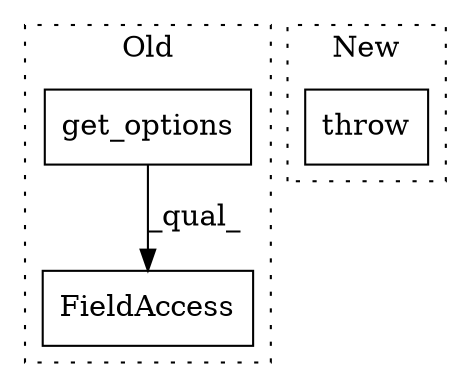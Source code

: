 digraph G {
subgraph cluster0 {
1 [label="get_options" a="32" s="2263" l="13" shape="box"];
3 [label="FieldAccess" a="22" s="2258" l="30" shape="box"];
label = "Old";
style="dotted";
}
subgraph cluster1 {
2 [label="throw" a="53" s="2653" l="6" shape="box"];
label = "New";
style="dotted";
}
1 -> 3 [label="_qual_"];
}